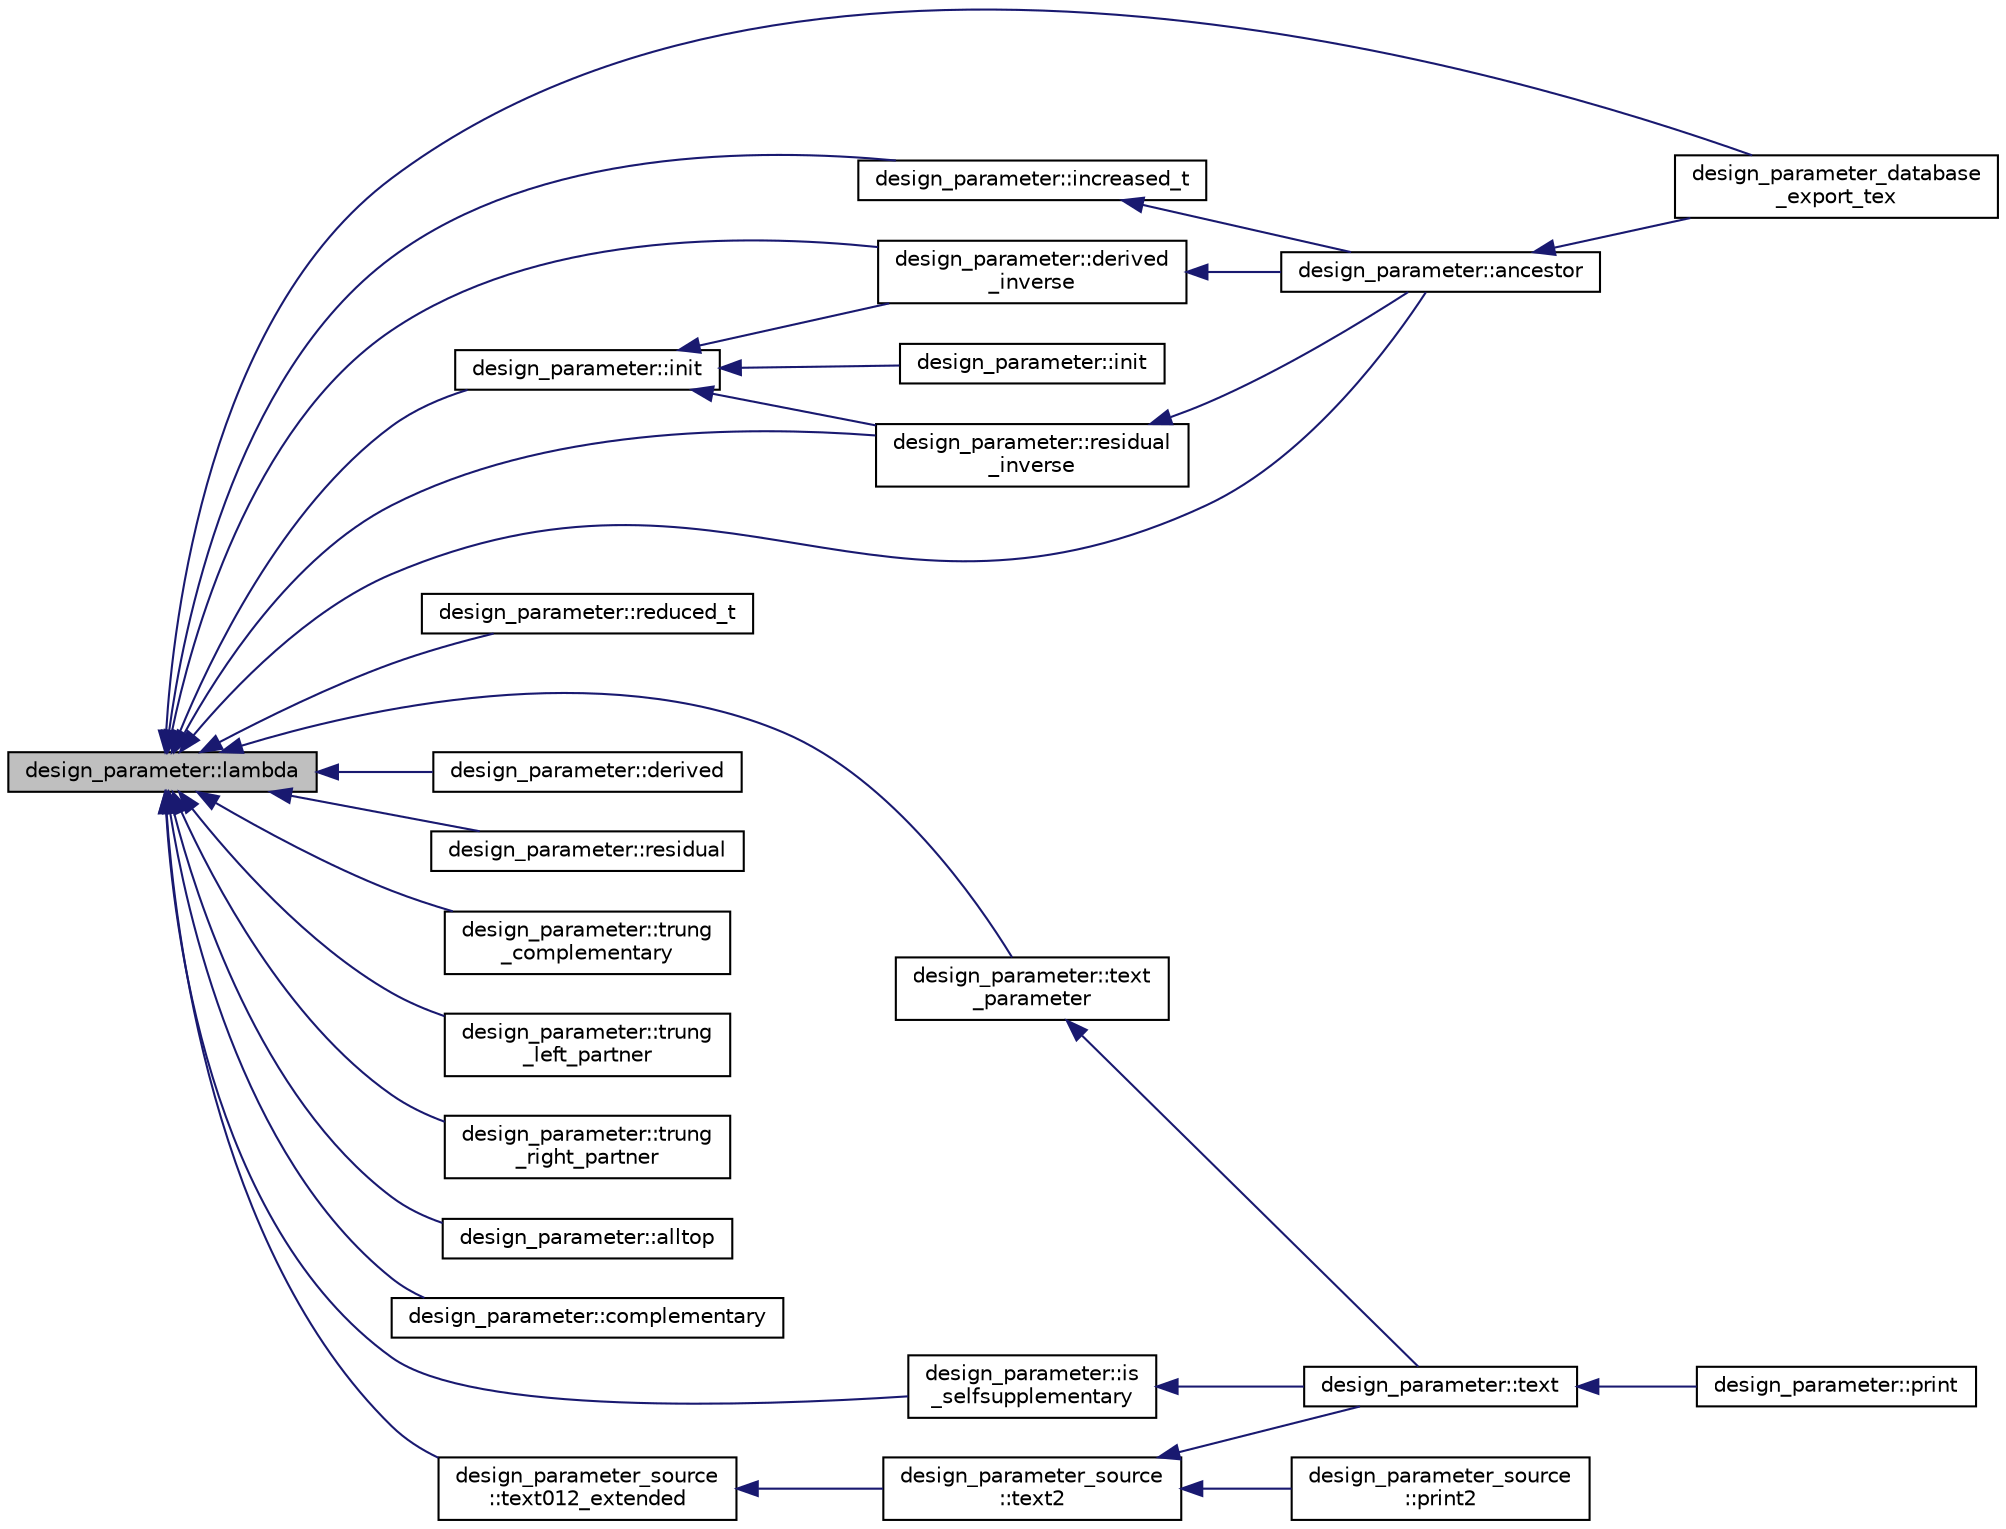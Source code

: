 digraph "design_parameter::lambda"
{
  edge [fontname="Helvetica",fontsize="10",labelfontname="Helvetica",labelfontsize="10"];
  node [fontname="Helvetica",fontsize="10",shape=record];
  rankdir="LR";
  Node1334 [label="design_parameter::lambda",height=0.2,width=0.4,color="black", fillcolor="grey75", style="filled", fontcolor="black"];
  Node1334 -> Node1335 [dir="back",color="midnightblue",fontsize="10",style="solid",fontname="Helvetica"];
  Node1335 [label="design_parameter_database\l_export_tex",height=0.2,width=0.4,color="black", fillcolor="white", style="filled",URL="$d9/d60/discreta_8h.html#a075808c1cf57d126d15a0d7794716de7"];
  Node1334 -> Node1336 [dir="back",color="midnightblue",fontsize="10",style="solid",fontname="Helvetica"];
  Node1336 [label="design_parameter::init",height=0.2,width=0.4,color="black", fillcolor="white", style="filled",URL="$da/d94/classdesign__parameter.html#af77829be8d9058a84169c36143307b5d"];
  Node1336 -> Node1337 [dir="back",color="midnightblue",fontsize="10",style="solid",fontname="Helvetica"];
  Node1337 [label="design_parameter::init",height=0.2,width=0.4,color="black", fillcolor="white", style="filled",URL="$da/d94/classdesign__parameter.html#a1d2908af6f9375845123117b6cc22910"];
  Node1336 -> Node1338 [dir="back",color="midnightblue",fontsize="10",style="solid",fontname="Helvetica"];
  Node1338 [label="design_parameter::derived\l_inverse",height=0.2,width=0.4,color="black", fillcolor="white", style="filled",URL="$da/d94/classdesign__parameter.html#acbfce2a35f0c379d5888acdc8d74ae19"];
  Node1338 -> Node1339 [dir="back",color="midnightblue",fontsize="10",style="solid",fontname="Helvetica"];
  Node1339 [label="design_parameter::ancestor",height=0.2,width=0.4,color="black", fillcolor="white", style="filled",URL="$da/d94/classdesign__parameter.html#abd616d2e29cde6f3e797abab001af0c6"];
  Node1339 -> Node1335 [dir="back",color="midnightblue",fontsize="10",style="solid",fontname="Helvetica"];
  Node1336 -> Node1340 [dir="back",color="midnightblue",fontsize="10",style="solid",fontname="Helvetica"];
  Node1340 [label="design_parameter::residual\l_inverse",height=0.2,width=0.4,color="black", fillcolor="white", style="filled",URL="$da/d94/classdesign__parameter.html#a98630a1cdc565c3c826a2636a499c5f6"];
  Node1340 -> Node1339 [dir="back",color="midnightblue",fontsize="10",style="solid",fontname="Helvetica"];
  Node1334 -> Node1341 [dir="back",color="midnightblue",fontsize="10",style="solid",fontname="Helvetica"];
  Node1341 [label="design_parameter::text\l_parameter",height=0.2,width=0.4,color="black", fillcolor="white", style="filled",URL="$da/d94/classdesign__parameter.html#a04f64f7acdaa60b07d19b4592b14c109"];
  Node1341 -> Node1342 [dir="back",color="midnightblue",fontsize="10",style="solid",fontname="Helvetica"];
  Node1342 [label="design_parameter::text",height=0.2,width=0.4,color="black", fillcolor="white", style="filled",URL="$da/d94/classdesign__parameter.html#a200510dc60483800cc6985b77d4ee50c"];
  Node1342 -> Node1343 [dir="back",color="midnightblue",fontsize="10",style="solid",fontname="Helvetica"];
  Node1343 [label="design_parameter::print",height=0.2,width=0.4,color="black", fillcolor="white", style="filled",URL="$da/d94/classdesign__parameter.html#ac9c431a5408809b0c229eacaa924781b"];
  Node1334 -> Node1344 [dir="back",color="midnightblue",fontsize="10",style="solid",fontname="Helvetica"];
  Node1344 [label="design_parameter::reduced_t",height=0.2,width=0.4,color="black", fillcolor="white", style="filled",URL="$da/d94/classdesign__parameter.html#a5915575234fd91b3419a36c40f0bc374"];
  Node1334 -> Node1345 [dir="back",color="midnightblue",fontsize="10",style="solid",fontname="Helvetica"];
  Node1345 [label="design_parameter::increased_t",height=0.2,width=0.4,color="black", fillcolor="white", style="filled",URL="$da/d94/classdesign__parameter.html#a8f39a90927d51e3cb3772bc98c94d7d0"];
  Node1345 -> Node1339 [dir="back",color="midnightblue",fontsize="10",style="solid",fontname="Helvetica"];
  Node1334 -> Node1346 [dir="back",color="midnightblue",fontsize="10",style="solid",fontname="Helvetica"];
  Node1346 [label="design_parameter::derived",height=0.2,width=0.4,color="black", fillcolor="white", style="filled",URL="$da/d94/classdesign__parameter.html#a72b457aff4b3747f90ed7fbda1941de0"];
  Node1334 -> Node1338 [dir="back",color="midnightblue",fontsize="10",style="solid",fontname="Helvetica"];
  Node1334 -> Node1347 [dir="back",color="midnightblue",fontsize="10",style="solid",fontname="Helvetica"];
  Node1347 [label="design_parameter::residual",height=0.2,width=0.4,color="black", fillcolor="white", style="filled",URL="$da/d94/classdesign__parameter.html#a927b3017b92919197fa53d9888409411"];
  Node1334 -> Node1340 [dir="back",color="midnightblue",fontsize="10",style="solid",fontname="Helvetica"];
  Node1334 -> Node1339 [dir="back",color="midnightblue",fontsize="10",style="solid",fontname="Helvetica"];
  Node1334 -> Node1348 [dir="back",color="midnightblue",fontsize="10",style="solid",fontname="Helvetica"];
  Node1348 [label="design_parameter::trung\l_complementary",height=0.2,width=0.4,color="black", fillcolor="white", style="filled",URL="$da/d94/classdesign__parameter.html#a2de27fa4f3a609b37620207144807175"];
  Node1334 -> Node1349 [dir="back",color="midnightblue",fontsize="10",style="solid",fontname="Helvetica"];
  Node1349 [label="design_parameter::trung\l_left_partner",height=0.2,width=0.4,color="black", fillcolor="white", style="filled",URL="$da/d94/classdesign__parameter.html#a2a8f8342e811614d8be1f81b1f58fb7e"];
  Node1334 -> Node1350 [dir="back",color="midnightblue",fontsize="10",style="solid",fontname="Helvetica"];
  Node1350 [label="design_parameter::trung\l_right_partner",height=0.2,width=0.4,color="black", fillcolor="white", style="filled",URL="$da/d94/classdesign__parameter.html#a866f154ac4db93b6000a155c35d9f8af"];
  Node1334 -> Node1351 [dir="back",color="midnightblue",fontsize="10",style="solid",fontname="Helvetica"];
  Node1351 [label="design_parameter::alltop",height=0.2,width=0.4,color="black", fillcolor="white", style="filled",URL="$da/d94/classdesign__parameter.html#ac91d8a483974702c826889aade83cd5f"];
  Node1334 -> Node1352 [dir="back",color="midnightblue",fontsize="10",style="solid",fontname="Helvetica"];
  Node1352 [label="design_parameter::complementary",height=0.2,width=0.4,color="black", fillcolor="white", style="filled",URL="$da/d94/classdesign__parameter.html#a9025f18483dfe3f57eecfc6a603b7df1"];
  Node1334 -> Node1353 [dir="back",color="midnightblue",fontsize="10",style="solid",fontname="Helvetica"];
  Node1353 [label="design_parameter::is\l_selfsupplementary",height=0.2,width=0.4,color="black", fillcolor="white", style="filled",URL="$da/d94/classdesign__parameter.html#ac0ad1bf4fb71b9eab055d18503c4a7ce"];
  Node1353 -> Node1342 [dir="back",color="midnightblue",fontsize="10",style="solid",fontname="Helvetica"];
  Node1334 -> Node1354 [dir="back",color="midnightblue",fontsize="10",style="solid",fontname="Helvetica"];
  Node1354 [label="design_parameter_source\l::text012_extended",height=0.2,width=0.4,color="black", fillcolor="white", style="filled",URL="$df/d4b/classdesign__parameter__source.html#afa19c645725011722b75da5dee8b0945"];
  Node1354 -> Node1355 [dir="back",color="midnightblue",fontsize="10",style="solid",fontname="Helvetica"];
  Node1355 [label="design_parameter_source\l::text2",height=0.2,width=0.4,color="black", fillcolor="white", style="filled",URL="$df/d4b/classdesign__parameter__source.html#a729d62efa57d73e420470d47902c4bf2"];
  Node1355 -> Node1342 [dir="back",color="midnightblue",fontsize="10",style="solid",fontname="Helvetica"];
  Node1355 -> Node1356 [dir="back",color="midnightblue",fontsize="10",style="solid",fontname="Helvetica"];
  Node1356 [label="design_parameter_source\l::print2",height=0.2,width=0.4,color="black", fillcolor="white", style="filled",URL="$df/d4b/classdesign__parameter__source.html#a5e22836b470986f95bfcb322dfc37e82"];
}
